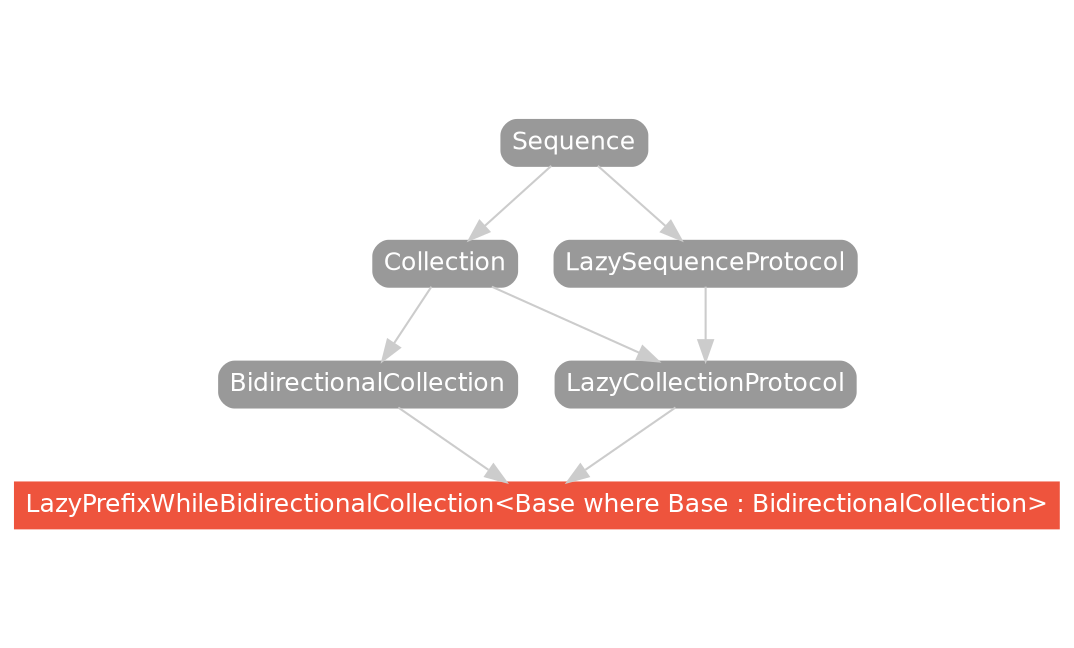 strict digraph "LazyPrefixWhileBidirectionalCollection<Base where Base : BidirectionalCollection> - Type Hierarchy - SwiftDoc.org" {
    pad="0.1,0.8"
    node [shape=box, style="filled,rounded", color="#999999", fillcolor="#999999", fontcolor=white, fontname=Helvetica, fontnames="Helvetica,sansserif", fontsize=12, margin="0.07,0.05", height="0.3"]
    edge [color="#cccccc"]
    "BidirectionalCollection" [URL="/protocol/BidirectionalCollection/hierarchy/"]
    "Collection" [URL="/protocol/Collection/hierarchy/"]
    "LazyCollectionProtocol" [URL="/protocol/LazyCollectionProtocol/hierarchy/"]
    "LazyPrefixWhileBidirectionalCollection<Base where Base : BidirectionalCollection>" [URL="/type/LazyPrefixWhileBidirectionalCollection/", style="filled", fillcolor="#ee543d", color="#ee543d"]
    "LazySequenceProtocol" [URL="/protocol/LazySequenceProtocol/hierarchy/"]
    "Sequence" [URL="/protocol/Sequence/hierarchy/"]    "LazyCollectionProtocol" -> "LazyPrefixWhileBidirectionalCollection<Base where Base : BidirectionalCollection>"
    "BidirectionalCollection" -> "LazyPrefixWhileBidirectionalCollection<Base where Base : BidirectionalCollection>"
    "Collection" -> "LazyCollectionProtocol"
    "LazySequenceProtocol" -> "LazyCollectionProtocol"
    "Sequence" -> "Collection"
    "Sequence" -> "LazySequenceProtocol"
    "Collection" -> "BidirectionalCollection"
    "Sequence" -> "Collection"
    subgraph Types {
        rank = max; "LazyPrefixWhileBidirectionalCollection<Base where Base : BidirectionalCollection>";
    }
}